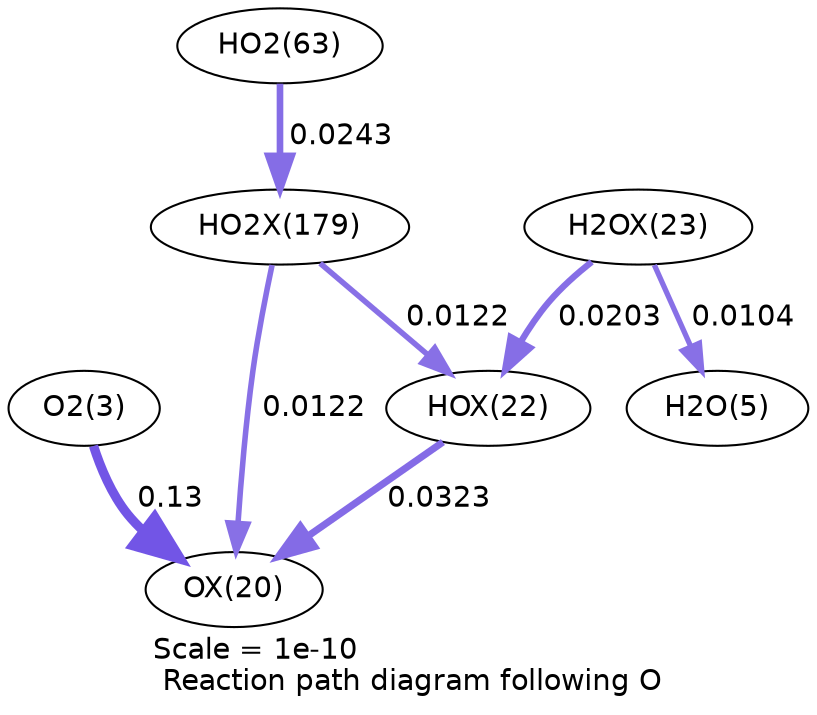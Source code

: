 digraph reaction_paths {
center=1;
s5 -> s54[fontname="Helvetica", penwidth=4.46, arrowsize=2.23, color="0.7, 0.63, 0.9"
, label=" 0.13"];
s56 -> s54[fontname="Helvetica", penwidth=3.41, arrowsize=1.7, color="0.7, 0.532, 0.9"
, label=" 0.0323"];
s72 -> s54[fontname="Helvetica", penwidth=2.67, arrowsize=1.34, color="0.7, 0.512, 0.9"
, label=" 0.0122"];
s57 -> s56[fontname="Helvetica", penwidth=3.06, arrowsize=1.53, color="0.7, 0.52, 0.9"
, label=" 0.0203"];
s72 -> s56[fontname="Helvetica", penwidth=2.67, arrowsize=1.34, color="0.7, 0.512, 0.9"
, label=" 0.0122"];
s57 -> s7[fontname="Helvetica", penwidth=2.55, arrowsize=1.27, color="0.7, 0.51, 0.9"
, label=" 0.0104"];
s28 -> s72[fontname="Helvetica", penwidth=3.19, arrowsize=1.6, color="0.7, 0.524, 0.9"
, label=" 0.0243"];
s5 [ fontname="Helvetica", label="O2(3)"];
s7 [ fontname="Helvetica", label="H2O(5)"];
s28 [ fontname="Helvetica", label="HO2(63)"];
s54 [ fontname="Helvetica", label="OX(20)"];
s56 [ fontname="Helvetica", label="HOX(22)"];
s57 [ fontname="Helvetica", label="H2OX(23)"];
s72 [ fontname="Helvetica", label="HO2X(179)"];
 label = "Scale = 1e-10\l Reaction path diagram following O";
 fontname = "Helvetica";
}
